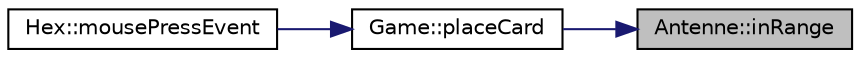 digraph "Antenne::inRange"
{
 // LATEX_PDF_SIZE
  edge [fontname="Helvetica",fontsize="10",labelfontname="Helvetica",labelfontsize="10"];
  node [fontname="Helvetica",fontsize="10",shape=record];
  rankdir="RL";
  Node79 [label="Antenne::inRange",height=0.2,width=0.4,color="black", fillcolor="grey75", style="filled", fontcolor="black",tooltip="tester si une maille appartient a la zone de couverture d une antenne"];
  Node79 -> Node80 [dir="back",color="midnightblue",fontsize="10",style="solid",fontname="Helvetica"];
  Node80 [label="Game::placeCard",height=0.2,width=0.4,color="black", fillcolor="white", style="filled",URL="$class_game.html#a899968e870a05be0ca685138fbe12fda",tooltip="methode pour plusieurs action sur la scene"];
  Node80 -> Node81 [dir="back",color="midnightblue",fontsize="10",style="solid",fontname="Helvetica"];
  Node81 [label="Hex::mousePressEvent",height=0.2,width=0.4,color="black", fillcolor="white", style="filled",URL="$class_hex.html#a56c086c58855a7996e83d88fd5e7916b",tooltip=" "];
}
